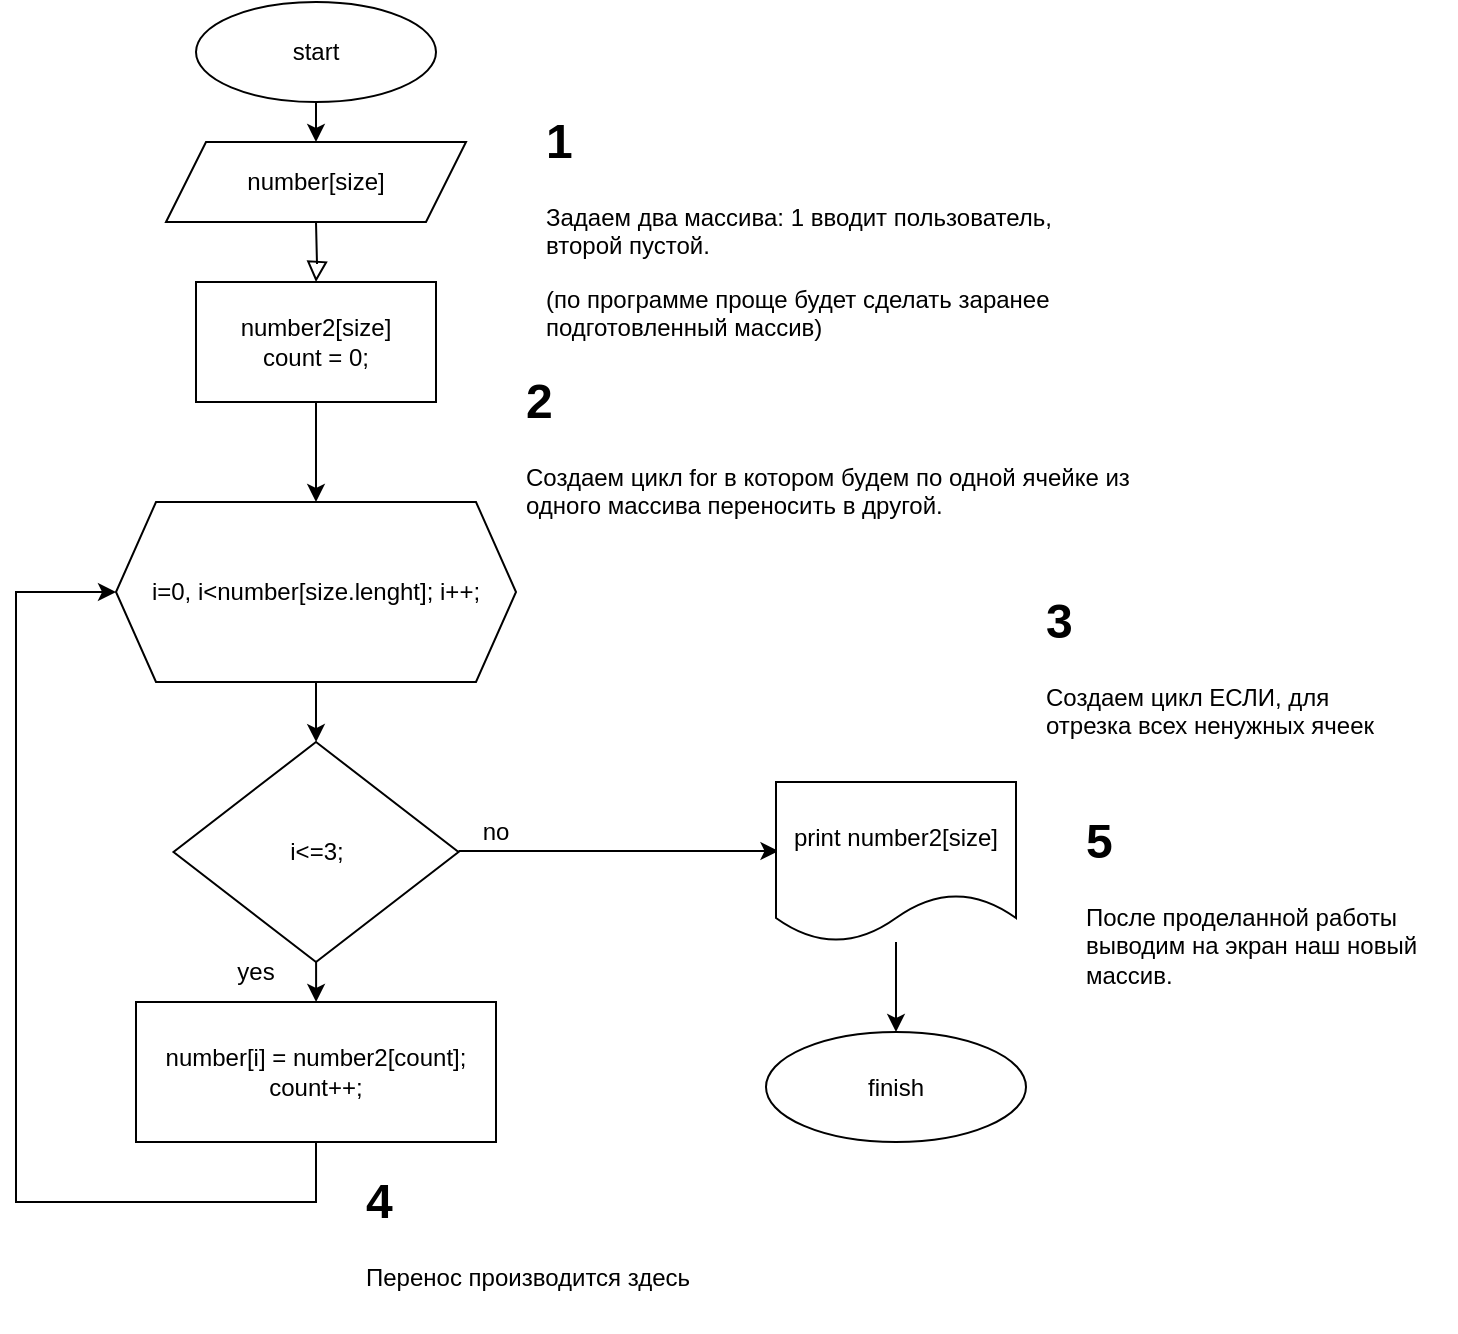 <mxfile version="22.1.1" type="device">
  <diagram id="C5RBs43oDa-KdzZeNtuy" name="Page-1">
    <mxGraphModel dx="1002" dy="567" grid="1" gridSize="10" guides="1" tooltips="1" connect="1" arrows="1" fold="1" page="1" pageScale="1" pageWidth="827" pageHeight="1169" math="0" shadow="0">
      <root>
        <mxCell id="WIyWlLk6GJQsqaUBKTNV-0" />
        <mxCell id="WIyWlLk6GJQsqaUBKTNV-1" parent="WIyWlLk6GJQsqaUBKTNV-0" />
        <mxCell id="WIyWlLk6GJQsqaUBKTNV-2" value="" style="rounded=0;html=1;jettySize=auto;orthogonalLoop=1;fontSize=11;endArrow=block;endFill=0;endSize=8;strokeWidth=1;shadow=0;labelBackgroundColor=none;edgeStyle=orthogonalEdgeStyle;" parent="WIyWlLk6GJQsqaUBKTNV-1" target="YZCgXVp1-A0Gv4GDbvZ--7" edge="1">
          <mxGeometry relative="1" as="geometry">
            <mxPoint x="220" y="120" as="sourcePoint" />
            <mxPoint x="220" y="150" as="targetPoint" />
          </mxGeometry>
        </mxCell>
        <mxCell id="YZCgXVp1-A0Gv4GDbvZ--2" value="" style="edgeStyle=orthogonalEdgeStyle;rounded=0;orthogonalLoop=1;jettySize=auto;html=1;" edge="1" parent="WIyWlLk6GJQsqaUBKTNV-1" source="YZCgXVp1-A0Gv4GDbvZ--1">
          <mxGeometry relative="1" as="geometry">
            <mxPoint x="220" y="80" as="targetPoint" />
          </mxGeometry>
        </mxCell>
        <mxCell id="YZCgXVp1-A0Gv4GDbvZ--1" value="start" style="ellipse;whiteSpace=wrap;html=1;" vertex="1" parent="WIyWlLk6GJQsqaUBKTNV-1">
          <mxGeometry x="160" y="10" width="120" height="50" as="geometry" />
        </mxCell>
        <mxCell id="YZCgXVp1-A0Gv4GDbvZ--4" value="number[size]&lt;br&gt;" style="shape=parallelogram;perimeter=parallelogramPerimeter;whiteSpace=wrap;html=1;fixedSize=1;" vertex="1" parent="WIyWlLk6GJQsqaUBKTNV-1">
          <mxGeometry x="145" y="80" width="150" height="40" as="geometry" />
        </mxCell>
        <mxCell id="YZCgXVp1-A0Gv4GDbvZ--6" value="&lt;h1&gt;1&lt;/h1&gt;&lt;p&gt;Задаем два массива: 1 вводит пользователь, второй пустой.&lt;/p&gt;&lt;p&gt;(по программе проще будет сделать заранее подготовленный массив)&lt;/p&gt;" style="text;html=1;strokeColor=none;fillColor=none;spacing=5;spacingTop=-20;whiteSpace=wrap;overflow=hidden;rounded=0;" vertex="1" parent="WIyWlLk6GJQsqaUBKTNV-1">
          <mxGeometry x="330" y="60" width="270" height="120" as="geometry" />
        </mxCell>
        <mxCell id="YZCgXVp1-A0Gv4GDbvZ--9" value="" style="edgeStyle=orthogonalEdgeStyle;rounded=0;orthogonalLoop=1;jettySize=auto;html=1;" edge="1" parent="WIyWlLk6GJQsqaUBKTNV-1" source="YZCgXVp1-A0Gv4GDbvZ--7">
          <mxGeometry relative="1" as="geometry">
            <mxPoint x="220" y="260" as="targetPoint" />
          </mxGeometry>
        </mxCell>
        <mxCell id="YZCgXVp1-A0Gv4GDbvZ--7" value="number2[size]&lt;br&gt;count = 0;" style="rounded=0;whiteSpace=wrap;html=1;" vertex="1" parent="WIyWlLk6GJQsqaUBKTNV-1">
          <mxGeometry x="160" y="150" width="120" height="60" as="geometry" />
        </mxCell>
        <mxCell id="YZCgXVp1-A0Gv4GDbvZ--13" value="" style="edgeStyle=orthogonalEdgeStyle;rounded=0;orthogonalLoop=1;jettySize=auto;html=1;" edge="1" parent="WIyWlLk6GJQsqaUBKTNV-1" source="YZCgXVp1-A0Gv4GDbvZ--10" target="YZCgXVp1-A0Gv4GDbvZ--12">
          <mxGeometry relative="1" as="geometry" />
        </mxCell>
        <mxCell id="YZCgXVp1-A0Gv4GDbvZ--10" value="i=0, i&amp;lt;number[size.lenght]; i++;" style="shape=hexagon;perimeter=hexagonPerimeter2;whiteSpace=wrap;html=1;fixedSize=1;" vertex="1" parent="WIyWlLk6GJQsqaUBKTNV-1">
          <mxGeometry x="120" y="260" width="200" height="90" as="geometry" />
        </mxCell>
        <mxCell id="YZCgXVp1-A0Gv4GDbvZ--11" value="&lt;h1&gt;2&lt;/h1&gt;&lt;p&gt;Создаем цикл for в котором будем по одной ячейке из одного массива переносить в другой.&amp;nbsp;&lt;br&gt;&lt;/p&gt;" style="text;html=1;strokeColor=none;fillColor=none;spacing=5;spacingTop=-20;whiteSpace=wrap;overflow=hidden;rounded=0;" vertex="1" parent="WIyWlLk6GJQsqaUBKTNV-1">
          <mxGeometry x="320" y="190" width="330" height="110" as="geometry" />
        </mxCell>
        <mxCell id="YZCgXVp1-A0Gv4GDbvZ--16" value="" style="edgeStyle=orthogonalEdgeStyle;rounded=0;orthogonalLoop=1;jettySize=auto;html=1;" edge="1" parent="WIyWlLk6GJQsqaUBKTNV-1" source="YZCgXVp1-A0Gv4GDbvZ--12" target="YZCgXVp1-A0Gv4GDbvZ--15">
          <mxGeometry relative="1" as="geometry" />
        </mxCell>
        <mxCell id="YZCgXVp1-A0Gv4GDbvZ--12" value="i&amp;lt;=3;" style="rhombus;whiteSpace=wrap;html=1;" vertex="1" parent="WIyWlLk6GJQsqaUBKTNV-1">
          <mxGeometry x="148.75" y="380" width="142.5" height="110" as="geometry" />
        </mxCell>
        <mxCell id="YZCgXVp1-A0Gv4GDbvZ--14" style="edgeStyle=orthogonalEdgeStyle;rounded=0;orthogonalLoop=1;jettySize=auto;html=1;exitX=0.5;exitY=1;exitDx=0;exitDy=0;" edge="1" parent="WIyWlLk6GJQsqaUBKTNV-1" source="YZCgXVp1-A0Gv4GDbvZ--11" target="YZCgXVp1-A0Gv4GDbvZ--11">
          <mxGeometry relative="1" as="geometry" />
        </mxCell>
        <mxCell id="YZCgXVp1-A0Gv4GDbvZ--15" value="number[i] = number2[count];&lt;br&gt;count++;" style="whiteSpace=wrap;html=1;" vertex="1" parent="WIyWlLk6GJQsqaUBKTNV-1">
          <mxGeometry x="130" y="510" width="180" height="70" as="geometry" />
        </mxCell>
        <mxCell id="YZCgXVp1-A0Gv4GDbvZ--17" value="" style="endArrow=classic;html=1;rounded=0;exitX=0.5;exitY=1;exitDx=0;exitDy=0;entryX=0;entryY=0.5;entryDx=0;entryDy=0;" edge="1" parent="WIyWlLk6GJQsqaUBKTNV-1" source="YZCgXVp1-A0Gv4GDbvZ--15" target="YZCgXVp1-A0Gv4GDbvZ--10">
          <mxGeometry width="50" height="50" relative="1" as="geometry">
            <mxPoint x="390" y="540" as="sourcePoint" />
            <mxPoint x="440" y="490" as="targetPoint" />
            <Array as="points">
              <mxPoint x="220" y="610" />
              <mxPoint x="70" y="610" />
              <mxPoint x="70" y="305" />
            </Array>
          </mxGeometry>
        </mxCell>
        <mxCell id="YZCgXVp1-A0Gv4GDbvZ--18" value="no" style="text;html=1;strokeColor=none;fillColor=none;align=center;verticalAlign=middle;whiteSpace=wrap;rounded=0;" vertex="1" parent="WIyWlLk6GJQsqaUBKTNV-1">
          <mxGeometry x="280" y="410" width="60" height="30" as="geometry" />
        </mxCell>
        <mxCell id="YZCgXVp1-A0Gv4GDbvZ--19" value="yes" style="text;html=1;strokeColor=none;fillColor=none;align=center;verticalAlign=middle;whiteSpace=wrap;rounded=0;" vertex="1" parent="WIyWlLk6GJQsqaUBKTNV-1">
          <mxGeometry x="160" y="480" width="60" height="30" as="geometry" />
        </mxCell>
        <mxCell id="YZCgXVp1-A0Gv4GDbvZ--20" value="" style="endArrow=classic;html=1;rounded=0;" edge="1" parent="WIyWlLk6GJQsqaUBKTNV-1">
          <mxGeometry width="50" height="50" relative="1" as="geometry">
            <mxPoint x="291.25" y="434.5" as="sourcePoint" />
            <mxPoint x="451.25" y="434.5" as="targetPoint" />
          </mxGeometry>
        </mxCell>
        <mxCell id="YZCgXVp1-A0Gv4GDbvZ--24" value="" style="edgeStyle=orthogonalEdgeStyle;rounded=0;orthogonalLoop=1;jettySize=auto;html=1;" edge="1" parent="WIyWlLk6GJQsqaUBKTNV-1" source="YZCgXVp1-A0Gv4GDbvZ--22" target="YZCgXVp1-A0Gv4GDbvZ--23">
          <mxGeometry relative="1" as="geometry" />
        </mxCell>
        <mxCell id="YZCgXVp1-A0Gv4GDbvZ--22" value="print number2[size]" style="shape=document;whiteSpace=wrap;html=1;boundedLbl=1;" vertex="1" parent="WIyWlLk6GJQsqaUBKTNV-1">
          <mxGeometry x="450" y="400" width="120" height="80" as="geometry" />
        </mxCell>
        <mxCell id="YZCgXVp1-A0Gv4GDbvZ--23" value="finish" style="ellipse;whiteSpace=wrap;html=1;" vertex="1" parent="WIyWlLk6GJQsqaUBKTNV-1">
          <mxGeometry x="445" y="525" width="130" height="55" as="geometry" />
        </mxCell>
        <mxCell id="YZCgXVp1-A0Gv4GDbvZ--25" value="&lt;h1&gt;3&lt;/h1&gt;&lt;div&gt;Создаем цикл ЕСЛИ, для отрезка всех ненужных ячеек&lt;/div&gt;" style="text;html=1;strokeColor=none;fillColor=none;spacing=5;spacingTop=-20;whiteSpace=wrap;overflow=hidden;rounded=0;" vertex="1" parent="WIyWlLk6GJQsqaUBKTNV-1">
          <mxGeometry x="580" y="300" width="190" height="90" as="geometry" />
        </mxCell>
        <mxCell id="YZCgXVp1-A0Gv4GDbvZ--26" value="&lt;h1&gt;4&lt;/h1&gt;&lt;div&gt;Перенос производится здесь&lt;/div&gt;" style="text;html=1;strokeColor=none;fillColor=none;spacing=5;spacingTop=-20;whiteSpace=wrap;overflow=hidden;rounded=0;" vertex="1" parent="WIyWlLk6GJQsqaUBKTNV-1">
          <mxGeometry x="240" y="590" width="190" height="85" as="geometry" />
        </mxCell>
        <mxCell id="YZCgXVp1-A0Gv4GDbvZ--27" value="&lt;h1&gt;5&lt;/h1&gt;&lt;div&gt;После проделанной работы выводим на экран наш новый массив.&lt;/div&gt;" style="text;html=1;strokeColor=none;fillColor=none;spacing=5;spacingTop=-20;whiteSpace=wrap;overflow=hidden;rounded=0;" vertex="1" parent="WIyWlLk6GJQsqaUBKTNV-1">
          <mxGeometry x="600" y="410" width="190" height="120" as="geometry" />
        </mxCell>
      </root>
    </mxGraphModel>
  </diagram>
</mxfile>
